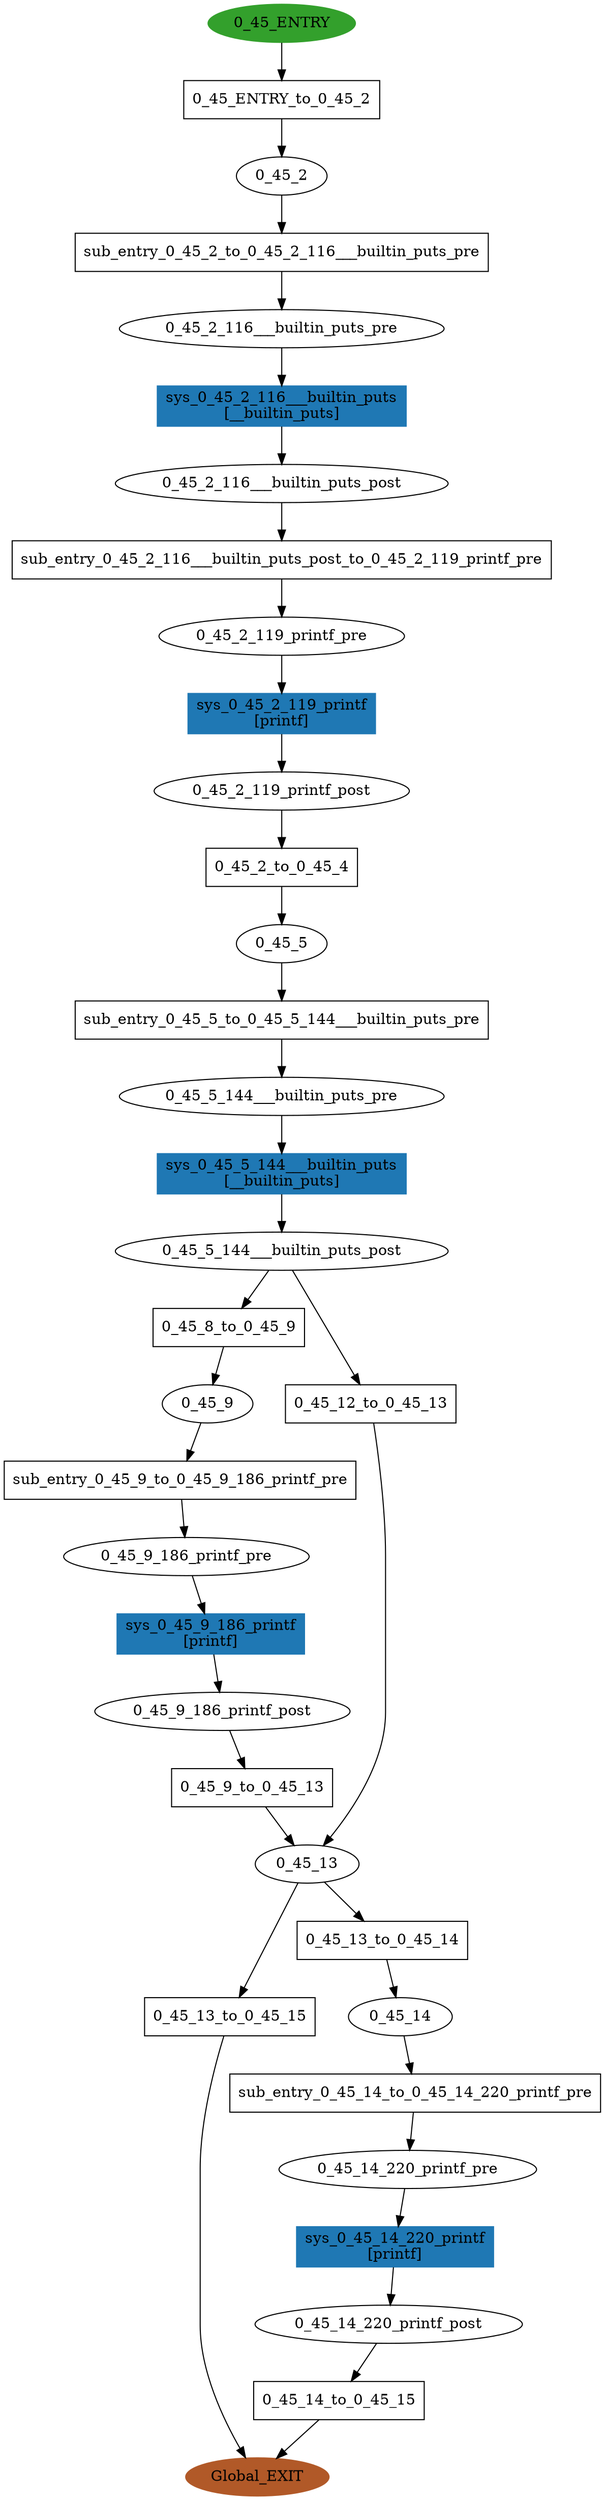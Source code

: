 digraph model { 
compound=true; 
node  [style="filled", colorscheme="paired12"];  "0_45_5_144___builtin_puts_pre" [shape=ellipse, style=""];
  "0_45_5_144___builtin_puts_post" [shape=ellipse, style=""];
  "0_45_2_119_printf_post" [shape=ellipse, style=""];
  "0_45_13" [shape=ellipse, style=""];
  "0_45_14" [shape=ellipse, style=""];
  "0_45_9_186_printf_post" [shape=ellipse, style=""];
  "0_45_14_220_printf_post" [shape=ellipse, style=""];
  "0_45_14_220_printf_pre" [shape=ellipse, style=""];
  "0_45_9_186_printf_pre" [shape=ellipse, style=""];
  "0_45_2_119_printf_pre" [shape=ellipse, style=""];
  "0_45_9" [shape=ellipse, style=""];
  "0_45_5" [shape=ellipse, style=""];
  "0_45_2" [shape=ellipse, style=""];
  "0_45_ENTRY" [shape=ellipse, color=4, style=filled];
  "0_45_2_116___builtin_puts_post" [shape=ellipse, style=""];
  "0_45_2_116___builtin_puts_pre" [shape=ellipse, style=""];
  "Global_EXIT" [shape=ellipse, color=12, style=filled];
  "sub_entry_0_45_14_to_0_45_14_220_printf_pre" [shape=box, style=""];
  "sub_entry_0_45_14_to_0_45_14_220_printf_pre" [label="sub_entry_0_45_14_to_0_45_14_220_printf_pre\n"];
  "0_45_9_to_0_45_13" [shape=box, style=""];
  "0_45_9_to_0_45_13" [label="0_45_9_to_0_45_13\n"];
  "0_45_14_to_0_45_15" [shape=box, style=""];
  "0_45_14_to_0_45_15" [label="0_45_14_to_0_45_15\n"];
  "sys_0_45_9_186_printf" [shape=box, style=""];
  "sys_0_45_9_186_printf" [color=2, style=filled];
  "sys_0_45_9_186_printf" [label="sys_0_45_9_186_printf\n[printf]"];
  "0_45_8_to_0_45_9" [shape=box, style=""];
  "0_45_8_to_0_45_9" [label="0_45_8_to_0_45_9\n"];
  "sys_0_45_2_116___builtin_puts" [shape=box, style=""];
  "sys_0_45_2_116___builtin_puts" [color=2, style=filled];
  "sys_0_45_2_116___builtin_puts" [label="sys_0_45_2_116___builtin_puts\n[__builtin_puts]"];
  "sys_0_45_2_119_printf" [shape=box, style=""];
  "sys_0_45_2_119_printf" [color=2, style=filled];
  "sys_0_45_2_119_printf" [label="sys_0_45_2_119_printf\n[printf]"];
  "sub_entry_0_45_2_to_0_45_2_116___builtin_puts_pre" [shape=box, style=""];
  "sub_entry_0_45_2_to_0_45_2_116___builtin_puts_pre" [label="sub_entry_0_45_2_to_0_45_2_116___builtin_puts_pre\n"];
  "0_45_ENTRY_to_0_45_2" [shape=box, style=""];
  "0_45_ENTRY_to_0_45_2" [label="0_45_ENTRY_to_0_45_2\n"];
  "sys_0_45_5_144___builtin_puts" [shape=box, style=""];
  "sys_0_45_5_144___builtin_puts" [color=2, style=filled];
  "sys_0_45_5_144___builtin_puts" [label="sys_0_45_5_144___builtin_puts\n[__builtin_puts]"];
  "0_45_12_to_0_45_13" [shape=box, style=""];
  "0_45_12_to_0_45_13" [label="0_45_12_to_0_45_13\n"];
  "0_45_13_to_0_45_15" [shape=box, style=""];
  "0_45_13_to_0_45_15" [label="0_45_13_to_0_45_15\n"];
  "sys_0_45_14_220_printf" [shape=box, style=""];
  "sys_0_45_14_220_printf" [color=2, style=filled];
  "sys_0_45_14_220_printf" [label="sys_0_45_14_220_printf\n[printf]"];
  "0_45_13_to_0_45_14" [shape=box, style=""];
  "0_45_13_to_0_45_14" [label="0_45_13_to_0_45_14\n"];
  "sub_entry_0_45_5_to_0_45_5_144___builtin_puts_pre" [shape=box, style=""];
  "sub_entry_0_45_5_to_0_45_5_144___builtin_puts_pre" [label="sub_entry_0_45_5_to_0_45_5_144___builtin_puts_pre\n"];
  "0_45_2_to_0_45_4" [shape=box, style=""];
  "0_45_2_to_0_45_4" [label="0_45_2_to_0_45_4\n"];
  "sub_entry_0_45_2_116___builtin_puts_post_to_0_45_2_119_printf_pre" [shape=box, style=""];
  "sub_entry_0_45_2_116___builtin_puts_post_to_0_45_2_119_printf_pre" [label="sub_entry_0_45_2_116___builtin_puts_post_to_0_45_2_119_printf_pre\n"];
  "sub_entry_0_45_9_to_0_45_9_186_printf_pre" [shape=box, style=""];
  "sub_entry_0_45_9_to_0_45_9_186_printf_pre" [label="sub_entry_0_45_9_to_0_45_9_186_printf_pre\n"];
  "0_45_2_116___builtin_puts_post" -> "sub_entry_0_45_2_116___builtin_puts_post_to_0_45_2_119_printf_pre" [label="", arrowhead="normal"];
  "0_45_13" -> "0_45_13_to_0_45_15" [label="", arrowhead="normal"];
  "0_45_14_to_0_45_15" -> "Global_EXIT" [label="", arrowhead="normal"];
  "0_45_13_to_0_45_15" -> "Global_EXIT" [label="", arrowhead="normal"];
  "0_45_14_220_printf_pre" -> "sys_0_45_14_220_printf" [label="", arrowhead="normal"];
  "0_45_5" -> "sub_entry_0_45_5_to_0_45_5_144___builtin_puts_pre" [label="", arrowhead="normal"];
  "0_45_9_to_0_45_13" -> "0_45_13" [label="", arrowhead="normal"];
  "sys_0_45_2_116___builtin_puts" -> "0_45_2_116___builtin_puts_post" [label="", arrowhead="normal"];
  "0_45_12_to_0_45_13" -> "0_45_13" [label="", arrowhead="normal"];
  "0_45_14" -> "sub_entry_0_45_14_to_0_45_14_220_printf_pre" [label="", arrowhead="normal"];
  "0_45_13" -> "0_45_13_to_0_45_14" [label="", arrowhead="normal"];
  "sub_entry_0_45_9_to_0_45_9_186_printf_pre" -> "0_45_9_186_printf_pre" [label="", arrowhead="normal"];
  "sub_entry_0_45_2_116___builtin_puts_post_to_0_45_2_119_printf_pre" -> "0_45_2_119_printf_pre" [label="", arrowhead="normal"];
  "0_45_2_to_0_45_4" -> "0_45_5" [label="", arrowhead="normal"];
  "0_45_ENTRY" -> "0_45_ENTRY_to_0_45_2" [label="", arrowhead="normal"];
  "0_45_14_220_printf_post" -> "0_45_14_to_0_45_15" [label="", arrowhead="normal"];
  "0_45_5_144___builtin_puts_post" -> "0_45_12_to_0_45_13" [label="", arrowhead="normal"];
  "sys_0_45_2_119_printf" -> "0_45_2_119_printf_post" [label="", arrowhead="normal"];
  "0_45_2_119_printf_post" -> "0_45_2_to_0_45_4" [label="", arrowhead="normal"];
  "0_45_2_116___builtin_puts_pre" -> "sys_0_45_2_116___builtin_puts" [label="", arrowhead="normal"];
  "sub_entry_0_45_5_to_0_45_5_144___builtin_puts_pre" -> "0_45_5_144___builtin_puts_pre" [label="", arrowhead="normal"];
  "0_45_9_186_printf_pre" -> "sys_0_45_9_186_printf" [label="", arrowhead="normal"];
  "0_45_5_144___builtin_puts_post" -> "0_45_8_to_0_45_9" [label="", arrowhead="normal"];
  "sub_entry_0_45_14_to_0_45_14_220_printf_pre" -> "0_45_14_220_printf_pre" [label="", arrowhead="normal"];
  "sys_0_45_14_220_printf" -> "0_45_14_220_printf_post" [label="", arrowhead="normal"];
  "sys_0_45_9_186_printf" -> "0_45_9_186_printf_post" [label="", arrowhead="normal"];
  "0_45_9_186_printf_post" -> "0_45_9_to_0_45_13" [label="", arrowhead="normal"];
  "0_45_13_to_0_45_14" -> "0_45_14" [label="", arrowhead="normal"];
  "0_45_5_144___builtin_puts_pre" -> "sys_0_45_5_144___builtin_puts" [label="", arrowhead="normal"];
  "0_45_8_to_0_45_9" -> "0_45_9" [label="", arrowhead="normal"];
  "sub_entry_0_45_2_to_0_45_2_116___builtin_puts_pre" -> "0_45_2_116___builtin_puts_pre" [label="", arrowhead="normal"];
  "0_45_9" -> "sub_entry_0_45_9_to_0_45_9_186_printf_pre" [label="", arrowhead="normal"];
  "0_45_2_119_printf_pre" -> "sys_0_45_2_119_printf" [label="", arrowhead="normal"];
  "0_45_2" -> "sub_entry_0_45_2_to_0_45_2_116___builtin_puts_pre" [label="", arrowhead="normal"];
  "0_45_ENTRY_to_0_45_2" -> "0_45_2" [label="", arrowhead="normal"];
  "sys_0_45_5_144___builtin_puts" -> "0_45_5_144___builtin_puts_post" [label="", arrowhead="normal"];
}
